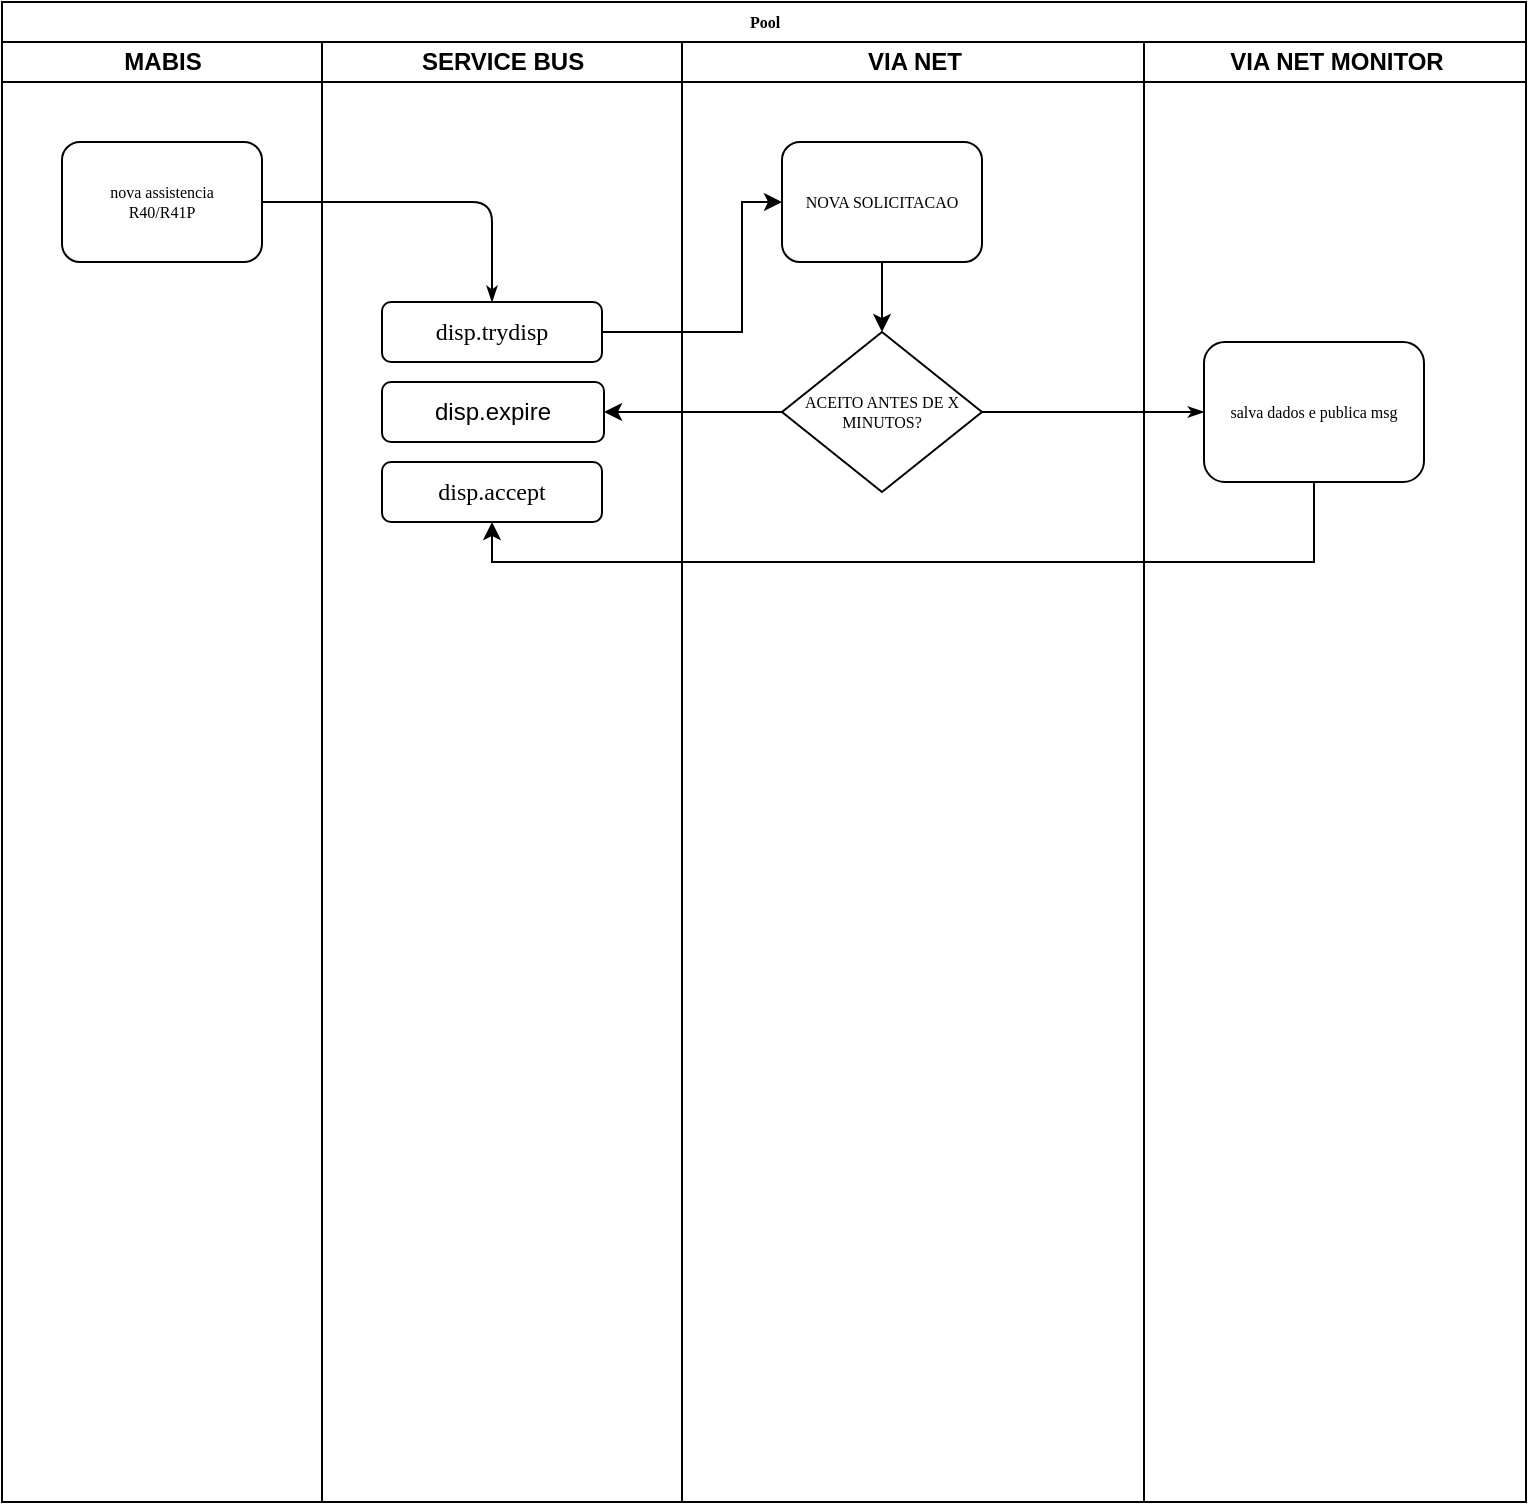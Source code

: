 <mxfile version="12.5.5" type="github" pages="2">
  <diagram name="Fluxo Dispatch" id="74e2e168-ea6b-b213-b513-2b3c1d86103e">
    <mxGraphModel dx="1108" dy="450" grid="1" gridSize="10" guides="1" tooltips="1" connect="1" arrows="1" fold="1" page="1" pageScale="1" pageWidth="1100" pageHeight="850" background="#ffffff" math="0" shadow="0">
      <root>
        <mxCell id="0"/>
        <mxCell id="1" parent="0"/>
        <mxCell id="77e6c97f196da883-1" value="Pool" style="swimlane;html=1;childLayout=stackLayout;startSize=20;rounded=0;shadow=0;labelBackgroundColor=none;strokeWidth=1;fontFamily=Verdana;fontSize=8;align=center;" parent="1" vertex="1">
          <mxGeometry x="20" y="10" width="762" height="750" as="geometry"/>
        </mxCell>
        <mxCell id="77e6c97f196da883-2" value="MABIS" style="swimlane;html=1;startSize=20;" parent="77e6c97f196da883-1" vertex="1">
          <mxGeometry y="20" width="160" height="730" as="geometry"/>
        </mxCell>
        <mxCell id="77e6c97f196da883-8" value="nova assistencia&lt;br&gt;R40/R41P" style="rounded=1;whiteSpace=wrap;html=1;shadow=0;labelBackgroundColor=none;strokeWidth=1;fontFamily=Verdana;fontSize=8;align=center;" parent="77e6c97f196da883-2" vertex="1">
          <mxGeometry x="30" y="50" width="100" height="60" as="geometry"/>
        </mxCell>
        <mxCell id="77e6c97f196da883-26" style="edgeStyle=orthogonalEdgeStyle;rounded=1;html=1;labelBackgroundColor=none;startArrow=none;startFill=0;startSize=5;endArrow=classicThin;endFill=1;endSize=5;jettySize=auto;orthogonalLoop=1;strokeWidth=1;fontFamily=Verdana;fontSize=8" parent="77e6c97f196da883-1" source="77e6c97f196da883-8" target="77e6c97f196da883-11" edge="1">
          <mxGeometry relative="1" as="geometry"/>
        </mxCell>
        <mxCell id="77e6c97f196da883-3" value="SERVICE BUS" style="swimlane;html=1;startSize=20;" parent="77e6c97f196da883-1" vertex="1">
          <mxGeometry x="160" y="20" width="180" height="730" as="geometry"/>
        </mxCell>
        <mxCell id="77e6c97f196da883-11" value="&lt;font style=&quot;font-size: 12px&quot;&gt;disp.trydisp&lt;/font&gt;" style="rounded=1;whiteSpace=wrap;html=1;shadow=0;labelBackgroundColor=none;strokeWidth=1;fontFamily=Verdana;fontSize=8;align=center;" parent="77e6c97f196da883-3" vertex="1">
          <mxGeometry x="30" y="130" width="110" height="30" as="geometry"/>
        </mxCell>
        <mxCell id="7Eb0yTPxYlPnnwY9QFDh-11" value="&lt;font style=&quot;font-size: 12px&quot;&gt;disp.accept&lt;/font&gt;" style="rounded=1;whiteSpace=wrap;html=1;shadow=0;labelBackgroundColor=none;strokeWidth=1;fontFamily=Verdana;fontSize=8;align=center;" parent="77e6c97f196da883-3" vertex="1">
          <mxGeometry x="30" y="210" width="110" height="30" as="geometry"/>
        </mxCell>
        <mxCell id="7Eb0yTPxYlPnnwY9QFDh-31" value="disp.expire" style="rounded=1;whiteSpace=wrap;html=1;" parent="77e6c97f196da883-3" vertex="1">
          <mxGeometry x="30" y="170" width="111" height="30" as="geometry"/>
        </mxCell>
        <mxCell id="77e6c97f196da883-4" value="VIA NET" style="swimlane;html=1;startSize=20;" parent="77e6c97f196da883-1" vertex="1">
          <mxGeometry x="340" y="20" width="231" height="730" as="geometry"/>
        </mxCell>
        <mxCell id="7Eb0yTPxYlPnnwY9QFDh-4" value="" style="edgeStyle=orthogonalEdgeStyle;rounded=0;orthogonalLoop=1;jettySize=auto;html=1;" parent="77e6c97f196da883-4" source="77e6c97f196da883-9" target="77e6c97f196da883-16" edge="1">
          <mxGeometry relative="1" as="geometry"/>
        </mxCell>
        <mxCell id="77e6c97f196da883-9" value="NOVA SOLICITACAO" style="rounded=1;whiteSpace=wrap;html=1;shadow=0;labelBackgroundColor=none;strokeWidth=1;fontFamily=Verdana;fontSize=8;align=center;" parent="77e6c97f196da883-4" vertex="1">
          <mxGeometry x="50" y="50" width="100" height="60" as="geometry"/>
        </mxCell>
        <mxCell id="77e6c97f196da883-16" value="ACEITO ANTES DE X MINUTOS?" style="rhombus;whiteSpace=wrap;html=1;rounded=0;shadow=0;labelBackgroundColor=none;strokeWidth=1;fontFamily=Verdana;fontSize=8;align=center;" parent="77e6c97f196da883-4" vertex="1">
          <mxGeometry x="50" y="145" width="100" height="80" as="geometry"/>
        </mxCell>
        <mxCell id="77e6c97f196da883-35" style="edgeStyle=orthogonalEdgeStyle;rounded=1;html=1;labelBackgroundColor=none;startArrow=none;startFill=0;startSize=5;endArrow=classicThin;endFill=1;endSize=5;jettySize=auto;orthogonalLoop=1;strokeWidth=1;fontFamily=Verdana;fontSize=8" parent="77e6c97f196da883-1" source="77e6c97f196da883-16" target="77e6c97f196da883-17" edge="1">
          <mxGeometry relative="1" as="geometry"/>
        </mxCell>
        <mxCell id="77e6c97f196da883-5" value="VIA NET MONITOR" style="swimlane;html=1;startSize=20;" parent="77e6c97f196da883-1" vertex="1">
          <mxGeometry x="571" y="20" width="191" height="730" as="geometry"/>
        </mxCell>
        <mxCell id="77e6c97f196da883-17" value="salva dados e publica msg" style="rounded=1;whiteSpace=wrap;html=1;shadow=0;labelBackgroundColor=none;strokeWidth=1;fontFamily=Verdana;fontSize=8;align=center;" parent="77e6c97f196da883-5" vertex="1">
          <mxGeometry x="30" y="150.0" width="110" height="70" as="geometry"/>
        </mxCell>
        <mxCell id="7Eb0yTPxYlPnnwY9QFDh-17" value="" style="edgeStyle=orthogonalEdgeStyle;rounded=0;orthogonalLoop=1;jettySize=auto;html=1;" parent="77e6c97f196da883-1" source="77e6c97f196da883-17" target="7Eb0yTPxYlPnnwY9QFDh-11" edge="1">
          <mxGeometry relative="1" as="geometry">
            <Array as="points">
              <mxPoint x="656" y="280"/>
              <mxPoint x="245" y="280"/>
            </Array>
          </mxGeometry>
        </mxCell>
        <mxCell id="7Eb0yTPxYlPnnwY9QFDh-33" value="" style="edgeStyle=orthogonalEdgeStyle;rounded=0;orthogonalLoop=1;jettySize=auto;html=1;entryX=0;entryY=0.5;entryDx=0;entryDy=0;" parent="77e6c97f196da883-1" source="77e6c97f196da883-11" target="77e6c97f196da883-9" edge="1">
          <mxGeometry relative="1" as="geometry">
            <mxPoint x="380" y="165" as="targetPoint"/>
            <Array as="points">
              <mxPoint x="370" y="165"/>
              <mxPoint x="370" y="100"/>
            </Array>
          </mxGeometry>
        </mxCell>
        <mxCell id="7Eb0yTPxYlPnnwY9QFDh-35" value="" style="edgeStyle=orthogonalEdgeStyle;rounded=0;orthogonalLoop=1;jettySize=auto;html=1;entryX=1;entryY=0.5;entryDx=0;entryDy=0;" parent="77e6c97f196da883-1" source="77e6c97f196da883-16" target="7Eb0yTPxYlPnnwY9QFDh-31" edge="1">
          <mxGeometry relative="1" as="geometry">
            <mxPoint x="310" y="205" as="targetPoint"/>
          </mxGeometry>
        </mxCell>
      </root>
    </mxGraphModel>
  </diagram>
  <diagram id="PYx4gIAmUXT8T4D9sgRm" name="Projetos e recursos">
    <mxGraphModel dx="3921" dy="3124" grid="1" gridSize="10" guides="1" tooltips="1" connect="1" arrows="1" fold="1" page="1" pageScale="1" pageWidth="1169" pageHeight="827" math="0" shadow="0">
      <root>
        <mxCell id="7LBnpX-7nwQ7NDqRXAh6-0"/>
        <mxCell id="7LBnpX-7nwQ7NDqRXAh6-1" parent="7LBnpX-7nwQ7NDqRXAh6-0"/>
        <mxCell id="7LBnpX-7nwQ7NDqRXAh6-16" value="" style="rounded=0;whiteSpace=wrap;html=1;" vertex="1" parent="7LBnpX-7nwQ7NDqRXAh6-1">
          <mxGeometry x="-2320" y="-2370" width="830" height="530" as="geometry"/>
        </mxCell>
        <mxCell id="7LBnpX-7nwQ7NDqRXAh6-2" value="MABIS.Shared.Bot.Integration" style="rounded=1;whiteSpace=wrap;html=1;" vertex="1" parent="7LBnpX-7nwQ7NDqRXAh6-1">
          <mxGeometry x="-2280" y="-2290" width="240" height="60" as="geometry"/>
        </mxCell>
        <mxCell id="7LBnpX-7nwQ7NDqRXAh6-3" value="MABIS.Shared.Configuration" style="rounded=1;whiteSpace=wrap;html=1;" vertex="1" parent="7LBnpX-7nwQ7NDqRXAh6-1">
          <mxGeometry x="-2280" y="-2210" width="240" height="60" as="geometry"/>
        </mxCell>
        <mxCell id="7LBnpX-7nwQ7NDqRXAh6-4" value="MABIS.Shared.Dashboards" style="rounded=1;whiteSpace=wrap;html=1;" vertex="1" parent="7LBnpX-7nwQ7NDqRXAh6-1">
          <mxGeometry x="-2280" y="-2140" width="240" height="60" as="geometry"/>
        </mxCell>
        <mxCell id="7LBnpX-7nwQ7NDqRXAh6-5" value="MABIS.Shared.Dispatch" style="rounded=1;whiteSpace=wrap;html=1;" vertex="1" parent="7LBnpX-7nwQ7NDqRXAh6-1">
          <mxGeometry x="-2280" y="-2060" width="230" height="60" as="geometry"/>
        </mxCell>
        <mxCell id="7LBnpX-7nwQ7NDqRXAh6-6" value="MABIS.Shared.FNOL" style="rounded=1;whiteSpace=wrap;html=1;" vertex="1" parent="7LBnpX-7nwQ7NDqRXAh6-1">
          <mxGeometry x="-2280" y="-1980" width="230" height="60" as="geometry"/>
        </mxCell>
        <mxCell id="7LBnpX-7nwQ7NDqRXAh6-7" value="MABIS.Shared.Framework" style="rounded=1;whiteSpace=wrap;html=1;" vertex="1" parent="7LBnpX-7nwQ7NDqRXAh6-1">
          <mxGeometry x="-2010" y="-2290" width="230" height="60" as="geometry"/>
        </mxCell>
        <mxCell id="7LBnpX-7nwQ7NDqRXAh6-9" value="MABIS.Shared.Integration" style="rounded=1;whiteSpace=wrap;html=1;" vertex="1" parent="7LBnpX-7nwQ7NDqRXAh6-1">
          <mxGeometry x="-2010" y="-2210" width="230" height="60" as="geometry"/>
        </mxCell>
        <mxCell id="7LBnpX-7nwQ7NDqRXAh6-10" value="MABIS.Shared.Localization" style="rounded=1;whiteSpace=wrap;html=1;" vertex="1" parent="7LBnpX-7nwQ7NDqRXAh6-1">
          <mxGeometry x="-1450" y="-2190" width="230" height="60" as="geometry"/>
        </mxCell>
        <mxCell id="7LBnpX-7nwQ7NDqRXAh6-11" value="MABIS.Shared.Log" style="rounded=1;whiteSpace=wrap;html=1;" vertex="1" parent="7LBnpX-7nwQ7NDqRXAh6-1">
          <mxGeometry x="-2010" y="-2140" width="230" height="60" as="geometry"/>
        </mxCell>
        <mxCell id="7LBnpX-7nwQ7NDqRXAh6-12" value="MABIS.Shared.Reflection" style="rounded=1;whiteSpace=wrap;html=1;" vertex="1" parent="7LBnpX-7nwQ7NDqRXAh6-1">
          <mxGeometry x="-2010" y="-2060" width="230" height="60" as="geometry"/>
        </mxCell>
        <mxCell id="7LBnpX-7nwQ7NDqRXAh6-13" value="MABIS.Shared.Validation" style="rounded=1;whiteSpace=wrap;html=1;" vertex="1" parent="7LBnpX-7nwQ7NDqRXAh6-1">
          <mxGeometry x="-2010" y="-1980" width="230" height="60" as="geometry"/>
        </mxCell>
        <mxCell id="7LBnpX-7nwQ7NDqRXAh6-14" value="MABIS.Shared.Web" style="rounded=1;whiteSpace=wrap;html=1;" vertex="1" parent="7LBnpX-7nwQ7NDqRXAh6-1">
          <mxGeometry x="-1750" y="-2290" width="230" height="60" as="geometry"/>
        </mxCell>
        <mxCell id="7LBnpX-7nwQ7NDqRXAh6-17" style="edgeStyle=orthogonalEdgeStyle;rounded=0;orthogonalLoop=1;jettySize=auto;html=1;" edge="1" parent="7LBnpX-7nwQ7NDqRXAh6-1" source="7LBnpX-7nwQ7NDqRXAh6-15" target="7LBnpX-7nwQ7NDqRXAh6-16">
          <mxGeometry relative="1" as="geometry"/>
        </mxCell>
        <mxCell id="7LBnpX-7nwQ7NDqRXAh6-15" value="&lt;font style=&quot;font-size: 36px&quot;&gt;Mabis.Infrastructure&lt;/font&gt;" style="rounded=1;whiteSpace=wrap;html=1;fillColor=#FF9933;" vertex="1" parent="7LBnpX-7nwQ7NDqRXAh6-1">
          <mxGeometry x="-2100" y="-1760" width="390" height="70" as="geometry"/>
        </mxCell>
        <mxCell id="7LBnpX-7nwQ7NDqRXAh6-18" value="&lt;font style=&quot;font-size: 36px&quot;&gt;Proposta de mudança&lt;/font&gt;" style="text;html=1;align=center;verticalAlign=middle;resizable=0;points=[];autosize=1;" vertex="1" parent="7LBnpX-7nwQ7NDqRXAh6-1">
          <mxGeometry x="-2310" y="-2450" width="370" height="30" as="geometry"/>
        </mxCell>
        <mxCell id="7LBnpX-7nwQ7NDqRXAh6-21" value="Localization deveria ir para área de serviços ou API." style="text;html=1;align=center;verticalAlign=middle;resizable=0;points=[];autosize=1;" vertex="1" parent="7LBnpX-7nwQ7NDqRXAh6-1">
          <mxGeometry x="-1450" y="-2115" width="290" height="20" as="geometry"/>
        </mxCell>
      </root>
    </mxGraphModel>
  </diagram>
</mxfile>
